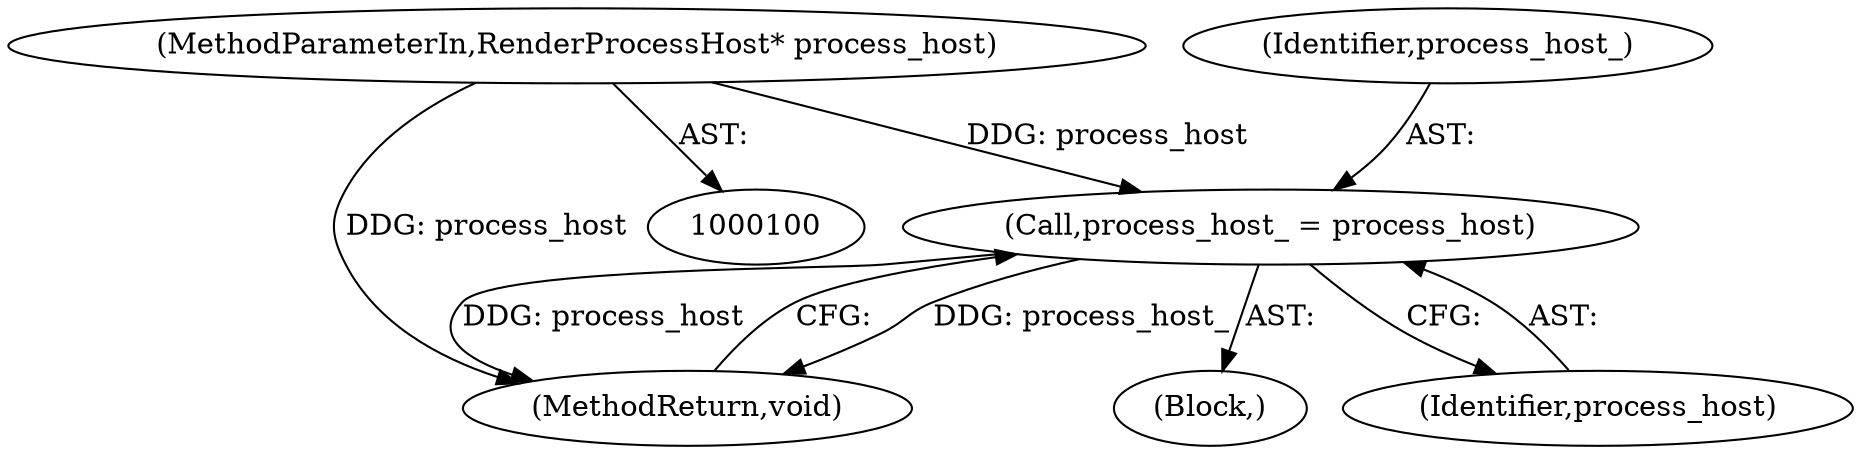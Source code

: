 digraph "1_Chrome_3c8e4852477d5b1e2da877808c998dc57db9460f_10@pointer" {
"1000104" [label="(Call,process_host_ = process_host)"];
"1000101" [label="(MethodParameterIn,RenderProcessHost* process_host)"];
"1000107" [label="(MethodReturn,void)"];
"1000101" [label="(MethodParameterIn,RenderProcessHost* process_host)"];
"1000104" [label="(Call,process_host_ = process_host)"];
"1000105" [label="(Identifier,process_host_)"];
"1000103" [label="(Block,)"];
"1000106" [label="(Identifier,process_host)"];
"1000104" -> "1000103"  [label="AST: "];
"1000104" -> "1000106"  [label="CFG: "];
"1000105" -> "1000104"  [label="AST: "];
"1000106" -> "1000104"  [label="AST: "];
"1000107" -> "1000104"  [label="CFG: "];
"1000104" -> "1000107"  [label="DDG: process_host_"];
"1000104" -> "1000107"  [label="DDG: process_host"];
"1000101" -> "1000104"  [label="DDG: process_host"];
"1000101" -> "1000100"  [label="AST: "];
"1000101" -> "1000107"  [label="DDG: process_host"];
}
